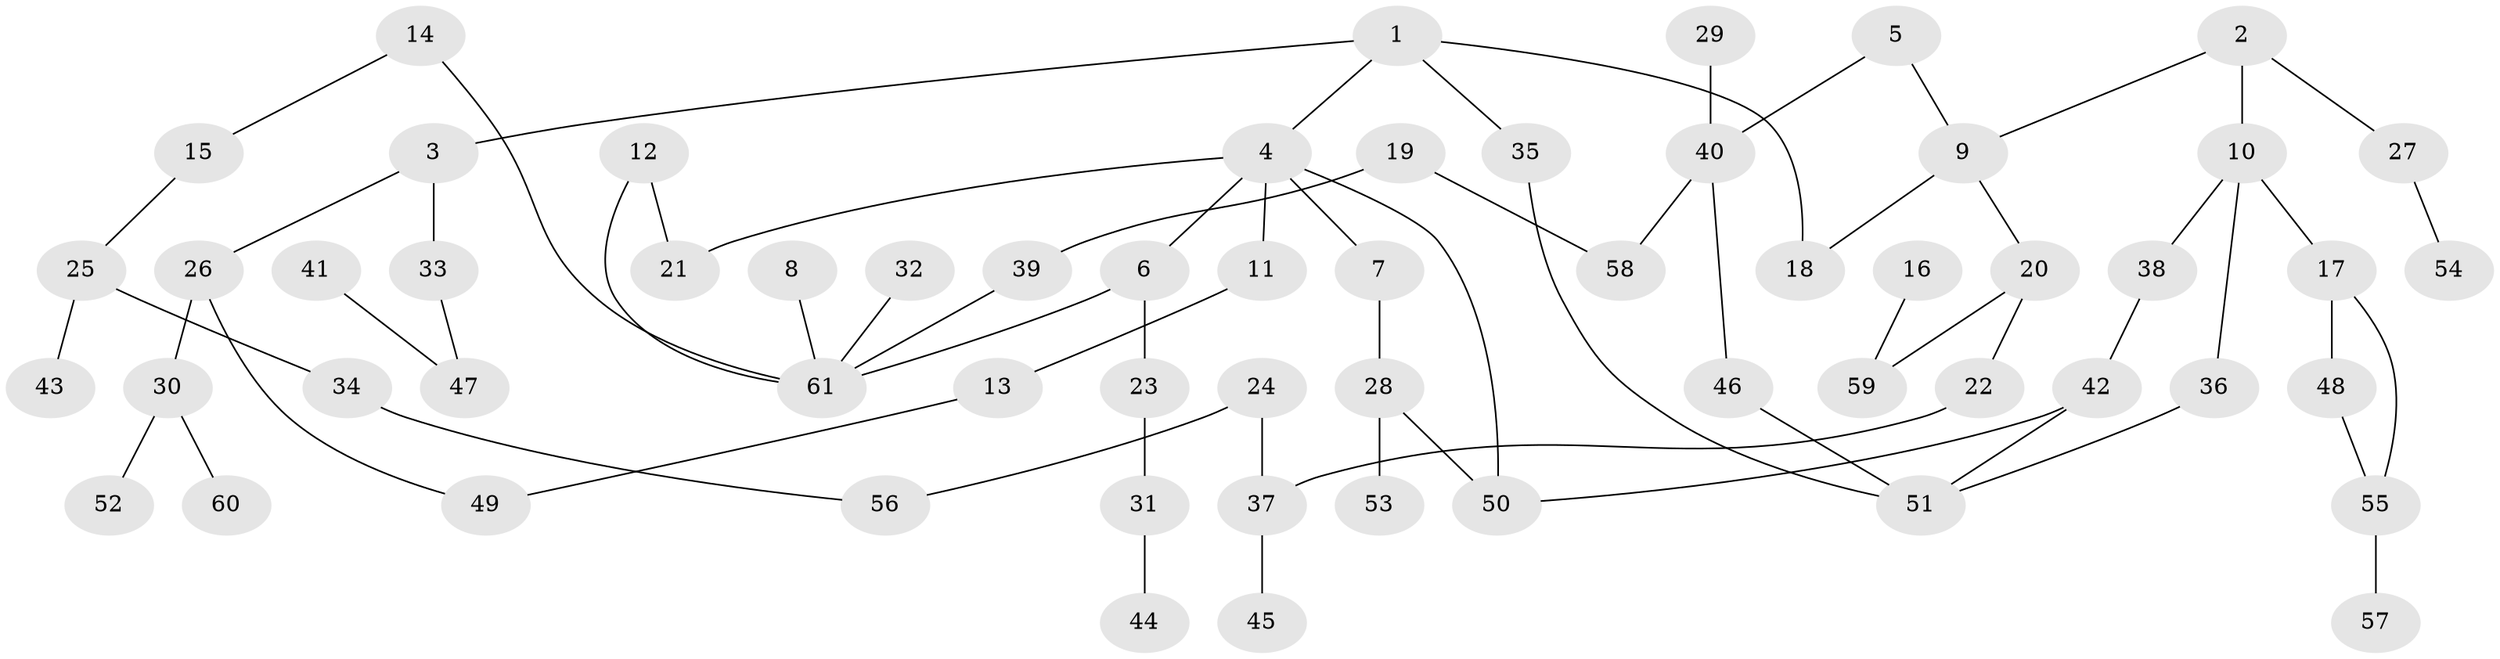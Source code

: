 // original degree distribution, {5: 0.022988505747126436, 3: 0.19540229885057472, 4: 0.09195402298850575, 6: 0.011494252873563218, 2: 0.3218390804597701, 7: 0.011494252873563218, 1: 0.3448275862068966}
// Generated by graph-tools (version 1.1) at 2025/36/03/04/25 23:36:11]
// undirected, 61 vertices, 70 edges
graph export_dot {
  node [color=gray90,style=filled];
  1;
  2;
  3;
  4;
  5;
  6;
  7;
  8;
  9;
  10;
  11;
  12;
  13;
  14;
  15;
  16;
  17;
  18;
  19;
  20;
  21;
  22;
  23;
  24;
  25;
  26;
  27;
  28;
  29;
  30;
  31;
  32;
  33;
  34;
  35;
  36;
  37;
  38;
  39;
  40;
  41;
  42;
  43;
  44;
  45;
  46;
  47;
  48;
  49;
  50;
  51;
  52;
  53;
  54;
  55;
  56;
  57;
  58;
  59;
  60;
  61;
  1 -- 3 [weight=1.0];
  1 -- 4 [weight=1.0];
  1 -- 18 [weight=1.0];
  1 -- 35 [weight=1.0];
  2 -- 9 [weight=1.0];
  2 -- 10 [weight=1.0];
  2 -- 27 [weight=1.0];
  3 -- 26 [weight=1.0];
  3 -- 33 [weight=1.0];
  4 -- 6 [weight=1.0];
  4 -- 7 [weight=1.0];
  4 -- 11 [weight=1.0];
  4 -- 21 [weight=1.0];
  4 -- 50 [weight=1.0];
  5 -- 9 [weight=1.0];
  5 -- 40 [weight=1.0];
  6 -- 23 [weight=1.0];
  6 -- 61 [weight=1.0];
  7 -- 28 [weight=1.0];
  8 -- 61 [weight=1.0];
  9 -- 18 [weight=1.0];
  9 -- 20 [weight=1.0];
  10 -- 17 [weight=1.0];
  10 -- 36 [weight=1.0];
  10 -- 38 [weight=1.0];
  11 -- 13 [weight=1.0];
  12 -- 21 [weight=1.0];
  12 -- 61 [weight=1.0];
  13 -- 49 [weight=1.0];
  14 -- 15 [weight=1.0];
  14 -- 61 [weight=1.0];
  15 -- 25 [weight=1.0];
  16 -- 59 [weight=1.0];
  17 -- 48 [weight=1.0];
  17 -- 55 [weight=1.0];
  19 -- 39 [weight=1.0];
  19 -- 58 [weight=1.0];
  20 -- 22 [weight=1.0];
  20 -- 59 [weight=1.0];
  22 -- 37 [weight=1.0];
  23 -- 31 [weight=1.0];
  24 -- 37 [weight=1.0];
  24 -- 56 [weight=1.0];
  25 -- 34 [weight=1.0];
  25 -- 43 [weight=1.0];
  26 -- 30 [weight=1.0];
  26 -- 49 [weight=1.0];
  27 -- 54 [weight=1.0];
  28 -- 50 [weight=1.0];
  28 -- 53 [weight=1.0];
  29 -- 40 [weight=1.0];
  30 -- 52 [weight=1.0];
  30 -- 60 [weight=1.0];
  31 -- 44 [weight=1.0];
  32 -- 61 [weight=1.0];
  33 -- 47 [weight=1.0];
  34 -- 56 [weight=1.0];
  35 -- 51 [weight=1.0];
  36 -- 51 [weight=1.0];
  37 -- 45 [weight=1.0];
  38 -- 42 [weight=1.0];
  39 -- 61 [weight=1.0];
  40 -- 46 [weight=1.0];
  40 -- 58 [weight=1.0];
  41 -- 47 [weight=1.0];
  42 -- 50 [weight=1.0];
  42 -- 51 [weight=1.0];
  46 -- 51 [weight=1.0];
  48 -- 55 [weight=1.0];
  55 -- 57 [weight=1.0];
}

